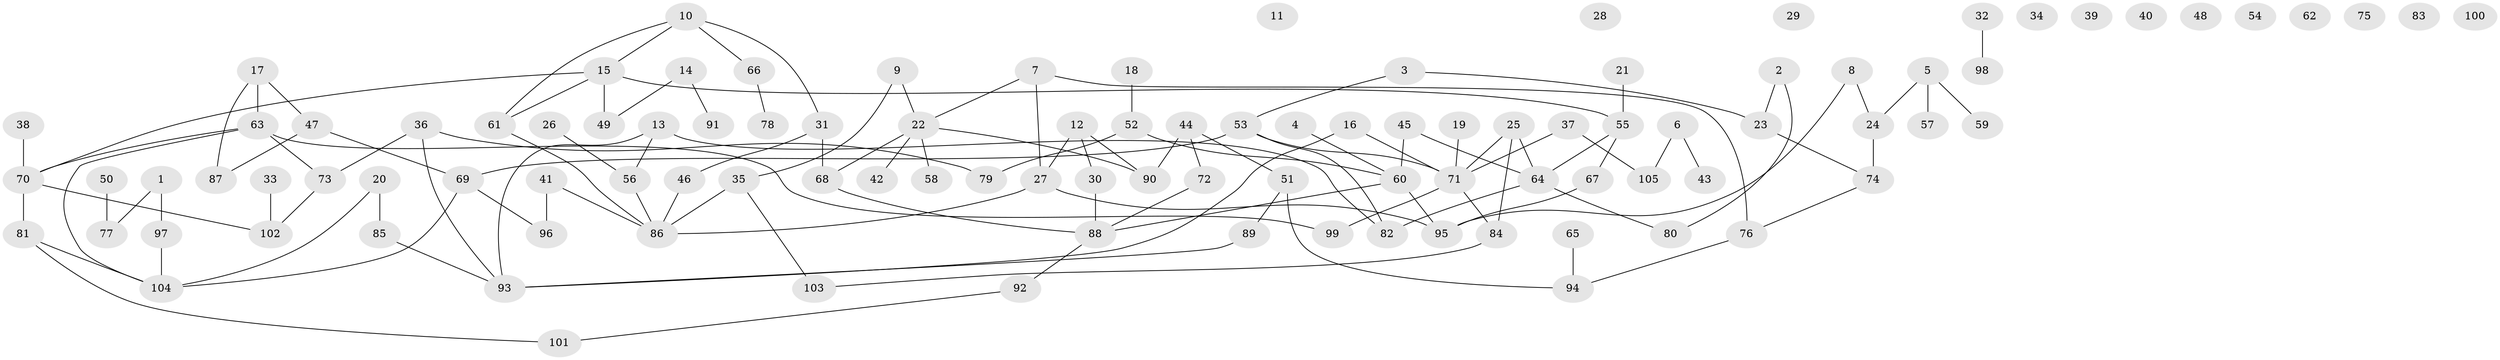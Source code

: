 // coarse degree distribution, {5: 0.08695652173913043, 2: 0.1956521739130435, 7: 0.08695652173913043, 4: 0.043478260869565216, 1: 0.21739130434782608, 9: 0.021739130434782608, 0: 0.2826086956521739, 6: 0.043478260869565216, 3: 0.021739130434782608}
// Generated by graph-tools (version 1.1) at 2025/16/03/04/25 18:16:47]
// undirected, 105 vertices, 122 edges
graph export_dot {
graph [start="1"]
  node [color=gray90,style=filled];
  1;
  2;
  3;
  4;
  5;
  6;
  7;
  8;
  9;
  10;
  11;
  12;
  13;
  14;
  15;
  16;
  17;
  18;
  19;
  20;
  21;
  22;
  23;
  24;
  25;
  26;
  27;
  28;
  29;
  30;
  31;
  32;
  33;
  34;
  35;
  36;
  37;
  38;
  39;
  40;
  41;
  42;
  43;
  44;
  45;
  46;
  47;
  48;
  49;
  50;
  51;
  52;
  53;
  54;
  55;
  56;
  57;
  58;
  59;
  60;
  61;
  62;
  63;
  64;
  65;
  66;
  67;
  68;
  69;
  70;
  71;
  72;
  73;
  74;
  75;
  76;
  77;
  78;
  79;
  80;
  81;
  82;
  83;
  84;
  85;
  86;
  87;
  88;
  89;
  90;
  91;
  92;
  93;
  94;
  95;
  96;
  97;
  98;
  99;
  100;
  101;
  102;
  103;
  104;
  105;
  1 -- 77;
  1 -- 97;
  2 -- 23;
  2 -- 80;
  3 -- 23;
  3 -- 53;
  4 -- 60;
  5 -- 24;
  5 -- 57;
  5 -- 59;
  6 -- 43;
  6 -- 105;
  7 -- 22;
  7 -- 27;
  7 -- 76;
  8 -- 24;
  8 -- 95;
  9 -- 22;
  9 -- 35;
  10 -- 15;
  10 -- 31;
  10 -- 61;
  10 -- 66;
  12 -- 27;
  12 -- 30;
  12 -- 90;
  13 -- 56;
  13 -- 82;
  13 -- 93;
  14 -- 49;
  14 -- 91;
  15 -- 49;
  15 -- 55;
  15 -- 61;
  15 -- 70;
  16 -- 71;
  16 -- 93;
  17 -- 47;
  17 -- 63;
  17 -- 87;
  18 -- 52;
  19 -- 71;
  20 -- 85;
  20 -- 104;
  21 -- 55;
  22 -- 42;
  22 -- 58;
  22 -- 68;
  22 -- 90;
  23 -- 74;
  24 -- 74;
  25 -- 64;
  25 -- 71;
  25 -- 84;
  26 -- 56;
  27 -- 86;
  27 -- 95;
  30 -- 88;
  31 -- 46;
  31 -- 68;
  32 -- 98;
  33 -- 102;
  35 -- 86;
  35 -- 103;
  36 -- 73;
  36 -- 79;
  36 -- 93;
  37 -- 71;
  37 -- 105;
  38 -- 70;
  41 -- 86;
  41 -- 96;
  44 -- 51;
  44 -- 72;
  44 -- 90;
  45 -- 60;
  45 -- 64;
  46 -- 86;
  47 -- 69;
  47 -- 87;
  50 -- 77;
  51 -- 89;
  51 -- 94;
  52 -- 60;
  52 -- 79;
  53 -- 69;
  53 -- 71;
  53 -- 82;
  55 -- 64;
  55 -- 67;
  56 -- 86;
  60 -- 88;
  60 -- 95;
  61 -- 86;
  63 -- 70;
  63 -- 73;
  63 -- 99;
  63 -- 104;
  64 -- 80;
  64 -- 82;
  65 -- 94;
  66 -- 78;
  67 -- 95;
  68 -- 88;
  69 -- 96;
  69 -- 104;
  70 -- 81;
  70 -- 102;
  71 -- 84;
  71 -- 99;
  72 -- 88;
  73 -- 102;
  74 -- 76;
  76 -- 94;
  81 -- 101;
  81 -- 104;
  84 -- 103;
  85 -- 93;
  88 -- 92;
  89 -- 93;
  92 -- 101;
  97 -- 104;
}
